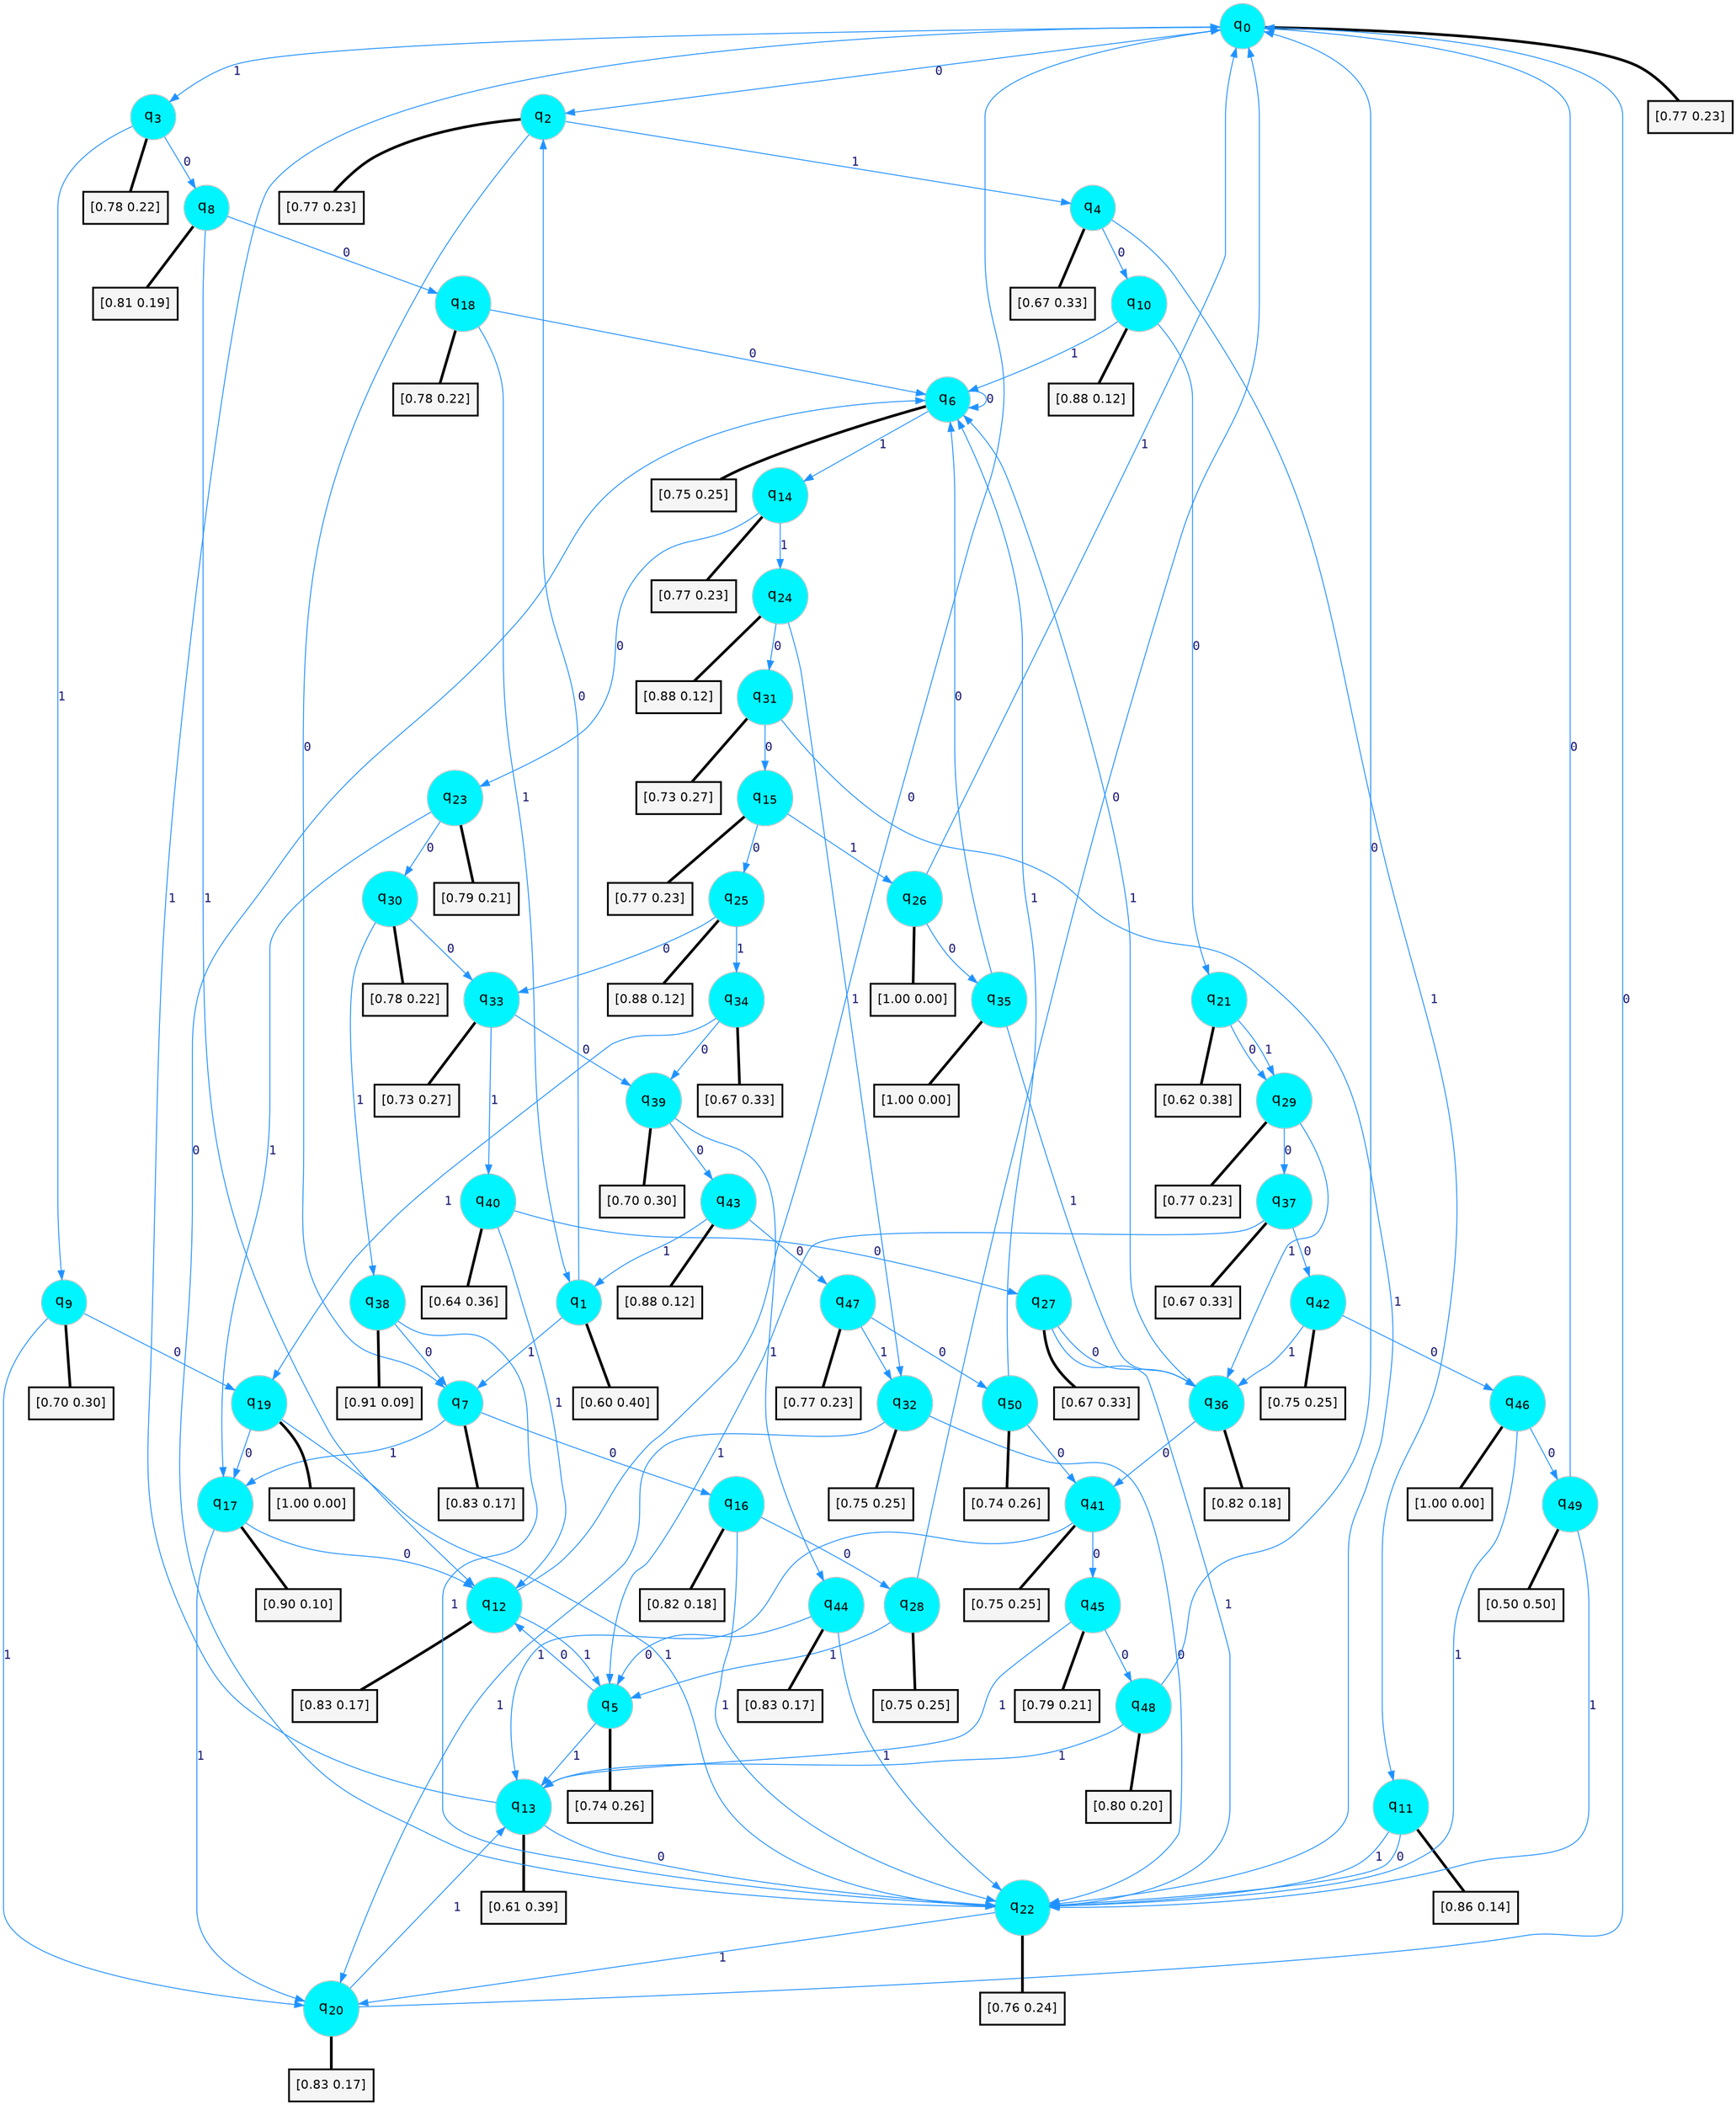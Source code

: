 digraph G {
graph [
bgcolor=transparent, dpi=300, rankdir=TD, size="40,25"];
node [
color=gray, fillcolor=turquoise1, fontcolor=black, fontname=Helvetica, fontsize=16, fontweight=bold, shape=circle, style=filled];
edge [
arrowsize=1, color=dodgerblue1, fontcolor=midnightblue, fontname=courier, fontweight=bold, penwidth=1, style=solid, weight=20];
0[label=<q<SUB>0</SUB>>];
1[label=<q<SUB>1</SUB>>];
2[label=<q<SUB>2</SUB>>];
3[label=<q<SUB>3</SUB>>];
4[label=<q<SUB>4</SUB>>];
5[label=<q<SUB>5</SUB>>];
6[label=<q<SUB>6</SUB>>];
7[label=<q<SUB>7</SUB>>];
8[label=<q<SUB>8</SUB>>];
9[label=<q<SUB>9</SUB>>];
10[label=<q<SUB>10</SUB>>];
11[label=<q<SUB>11</SUB>>];
12[label=<q<SUB>12</SUB>>];
13[label=<q<SUB>13</SUB>>];
14[label=<q<SUB>14</SUB>>];
15[label=<q<SUB>15</SUB>>];
16[label=<q<SUB>16</SUB>>];
17[label=<q<SUB>17</SUB>>];
18[label=<q<SUB>18</SUB>>];
19[label=<q<SUB>19</SUB>>];
20[label=<q<SUB>20</SUB>>];
21[label=<q<SUB>21</SUB>>];
22[label=<q<SUB>22</SUB>>];
23[label=<q<SUB>23</SUB>>];
24[label=<q<SUB>24</SUB>>];
25[label=<q<SUB>25</SUB>>];
26[label=<q<SUB>26</SUB>>];
27[label=<q<SUB>27</SUB>>];
28[label=<q<SUB>28</SUB>>];
29[label=<q<SUB>29</SUB>>];
30[label=<q<SUB>30</SUB>>];
31[label=<q<SUB>31</SUB>>];
32[label=<q<SUB>32</SUB>>];
33[label=<q<SUB>33</SUB>>];
34[label=<q<SUB>34</SUB>>];
35[label=<q<SUB>35</SUB>>];
36[label=<q<SUB>36</SUB>>];
37[label=<q<SUB>37</SUB>>];
38[label=<q<SUB>38</SUB>>];
39[label=<q<SUB>39</SUB>>];
40[label=<q<SUB>40</SUB>>];
41[label=<q<SUB>41</SUB>>];
42[label=<q<SUB>42</SUB>>];
43[label=<q<SUB>43</SUB>>];
44[label=<q<SUB>44</SUB>>];
45[label=<q<SUB>45</SUB>>];
46[label=<q<SUB>46</SUB>>];
47[label=<q<SUB>47</SUB>>];
48[label=<q<SUB>48</SUB>>];
49[label=<q<SUB>49</SUB>>];
50[label=<q<SUB>50</SUB>>];
51[label="[0.77 0.23]", shape=box,fontcolor=black, fontname=Helvetica, fontsize=14, penwidth=2, fillcolor=whitesmoke,color=black];
52[label="[0.60 0.40]", shape=box,fontcolor=black, fontname=Helvetica, fontsize=14, penwidth=2, fillcolor=whitesmoke,color=black];
53[label="[0.77 0.23]", shape=box,fontcolor=black, fontname=Helvetica, fontsize=14, penwidth=2, fillcolor=whitesmoke,color=black];
54[label="[0.78 0.22]", shape=box,fontcolor=black, fontname=Helvetica, fontsize=14, penwidth=2, fillcolor=whitesmoke,color=black];
55[label="[0.67 0.33]", shape=box,fontcolor=black, fontname=Helvetica, fontsize=14, penwidth=2, fillcolor=whitesmoke,color=black];
56[label="[0.74 0.26]", shape=box,fontcolor=black, fontname=Helvetica, fontsize=14, penwidth=2, fillcolor=whitesmoke,color=black];
57[label="[0.75 0.25]", shape=box,fontcolor=black, fontname=Helvetica, fontsize=14, penwidth=2, fillcolor=whitesmoke,color=black];
58[label="[0.83 0.17]", shape=box,fontcolor=black, fontname=Helvetica, fontsize=14, penwidth=2, fillcolor=whitesmoke,color=black];
59[label="[0.81 0.19]", shape=box,fontcolor=black, fontname=Helvetica, fontsize=14, penwidth=2, fillcolor=whitesmoke,color=black];
60[label="[0.70 0.30]", shape=box,fontcolor=black, fontname=Helvetica, fontsize=14, penwidth=2, fillcolor=whitesmoke,color=black];
61[label="[0.88 0.12]", shape=box,fontcolor=black, fontname=Helvetica, fontsize=14, penwidth=2, fillcolor=whitesmoke,color=black];
62[label="[0.86 0.14]", shape=box,fontcolor=black, fontname=Helvetica, fontsize=14, penwidth=2, fillcolor=whitesmoke,color=black];
63[label="[0.83 0.17]", shape=box,fontcolor=black, fontname=Helvetica, fontsize=14, penwidth=2, fillcolor=whitesmoke,color=black];
64[label="[0.61 0.39]", shape=box,fontcolor=black, fontname=Helvetica, fontsize=14, penwidth=2, fillcolor=whitesmoke,color=black];
65[label="[0.77 0.23]", shape=box,fontcolor=black, fontname=Helvetica, fontsize=14, penwidth=2, fillcolor=whitesmoke,color=black];
66[label="[0.77 0.23]", shape=box,fontcolor=black, fontname=Helvetica, fontsize=14, penwidth=2, fillcolor=whitesmoke,color=black];
67[label="[0.82 0.18]", shape=box,fontcolor=black, fontname=Helvetica, fontsize=14, penwidth=2, fillcolor=whitesmoke,color=black];
68[label="[0.90 0.10]", shape=box,fontcolor=black, fontname=Helvetica, fontsize=14, penwidth=2, fillcolor=whitesmoke,color=black];
69[label="[0.78 0.22]", shape=box,fontcolor=black, fontname=Helvetica, fontsize=14, penwidth=2, fillcolor=whitesmoke,color=black];
70[label="[1.00 0.00]", shape=box,fontcolor=black, fontname=Helvetica, fontsize=14, penwidth=2, fillcolor=whitesmoke,color=black];
71[label="[0.83 0.17]", shape=box,fontcolor=black, fontname=Helvetica, fontsize=14, penwidth=2, fillcolor=whitesmoke,color=black];
72[label="[0.62 0.38]", shape=box,fontcolor=black, fontname=Helvetica, fontsize=14, penwidth=2, fillcolor=whitesmoke,color=black];
73[label="[0.76 0.24]", shape=box,fontcolor=black, fontname=Helvetica, fontsize=14, penwidth=2, fillcolor=whitesmoke,color=black];
74[label="[0.79 0.21]", shape=box,fontcolor=black, fontname=Helvetica, fontsize=14, penwidth=2, fillcolor=whitesmoke,color=black];
75[label="[0.88 0.12]", shape=box,fontcolor=black, fontname=Helvetica, fontsize=14, penwidth=2, fillcolor=whitesmoke,color=black];
76[label="[0.88 0.12]", shape=box,fontcolor=black, fontname=Helvetica, fontsize=14, penwidth=2, fillcolor=whitesmoke,color=black];
77[label="[1.00 0.00]", shape=box,fontcolor=black, fontname=Helvetica, fontsize=14, penwidth=2, fillcolor=whitesmoke,color=black];
78[label="[0.67 0.33]", shape=box,fontcolor=black, fontname=Helvetica, fontsize=14, penwidth=2, fillcolor=whitesmoke,color=black];
79[label="[0.75 0.25]", shape=box,fontcolor=black, fontname=Helvetica, fontsize=14, penwidth=2, fillcolor=whitesmoke,color=black];
80[label="[0.77 0.23]", shape=box,fontcolor=black, fontname=Helvetica, fontsize=14, penwidth=2, fillcolor=whitesmoke,color=black];
81[label="[0.78 0.22]", shape=box,fontcolor=black, fontname=Helvetica, fontsize=14, penwidth=2, fillcolor=whitesmoke,color=black];
82[label="[0.73 0.27]", shape=box,fontcolor=black, fontname=Helvetica, fontsize=14, penwidth=2, fillcolor=whitesmoke,color=black];
83[label="[0.75 0.25]", shape=box,fontcolor=black, fontname=Helvetica, fontsize=14, penwidth=2, fillcolor=whitesmoke,color=black];
84[label="[0.73 0.27]", shape=box,fontcolor=black, fontname=Helvetica, fontsize=14, penwidth=2, fillcolor=whitesmoke,color=black];
85[label="[0.67 0.33]", shape=box,fontcolor=black, fontname=Helvetica, fontsize=14, penwidth=2, fillcolor=whitesmoke,color=black];
86[label="[1.00 0.00]", shape=box,fontcolor=black, fontname=Helvetica, fontsize=14, penwidth=2, fillcolor=whitesmoke,color=black];
87[label="[0.82 0.18]", shape=box,fontcolor=black, fontname=Helvetica, fontsize=14, penwidth=2, fillcolor=whitesmoke,color=black];
88[label="[0.67 0.33]", shape=box,fontcolor=black, fontname=Helvetica, fontsize=14, penwidth=2, fillcolor=whitesmoke,color=black];
89[label="[0.91 0.09]", shape=box,fontcolor=black, fontname=Helvetica, fontsize=14, penwidth=2, fillcolor=whitesmoke,color=black];
90[label="[0.70 0.30]", shape=box,fontcolor=black, fontname=Helvetica, fontsize=14, penwidth=2, fillcolor=whitesmoke,color=black];
91[label="[0.64 0.36]", shape=box,fontcolor=black, fontname=Helvetica, fontsize=14, penwidth=2, fillcolor=whitesmoke,color=black];
92[label="[0.75 0.25]", shape=box,fontcolor=black, fontname=Helvetica, fontsize=14, penwidth=2, fillcolor=whitesmoke,color=black];
93[label="[0.75 0.25]", shape=box,fontcolor=black, fontname=Helvetica, fontsize=14, penwidth=2, fillcolor=whitesmoke,color=black];
94[label="[0.88 0.12]", shape=box,fontcolor=black, fontname=Helvetica, fontsize=14, penwidth=2, fillcolor=whitesmoke,color=black];
95[label="[0.83 0.17]", shape=box,fontcolor=black, fontname=Helvetica, fontsize=14, penwidth=2, fillcolor=whitesmoke,color=black];
96[label="[0.79 0.21]", shape=box,fontcolor=black, fontname=Helvetica, fontsize=14, penwidth=2, fillcolor=whitesmoke,color=black];
97[label="[1.00 0.00]", shape=box,fontcolor=black, fontname=Helvetica, fontsize=14, penwidth=2, fillcolor=whitesmoke,color=black];
98[label="[0.77 0.23]", shape=box,fontcolor=black, fontname=Helvetica, fontsize=14, penwidth=2, fillcolor=whitesmoke,color=black];
99[label="[0.80 0.20]", shape=box,fontcolor=black, fontname=Helvetica, fontsize=14, penwidth=2, fillcolor=whitesmoke,color=black];
100[label="[0.50 0.50]", shape=box,fontcolor=black, fontname=Helvetica, fontsize=14, penwidth=2, fillcolor=whitesmoke,color=black];
101[label="[0.74 0.26]", shape=box,fontcolor=black, fontname=Helvetica, fontsize=14, penwidth=2, fillcolor=whitesmoke,color=black];
0->2 [label=0];
0->3 [label=1];
0->51 [arrowhead=none, penwidth=3,color=black];
1->2 [label=0];
1->7 [label=1];
1->52 [arrowhead=none, penwidth=3,color=black];
2->7 [label=0];
2->4 [label=1];
2->53 [arrowhead=none, penwidth=3,color=black];
3->8 [label=0];
3->9 [label=1];
3->54 [arrowhead=none, penwidth=3,color=black];
4->10 [label=0];
4->11 [label=1];
4->55 [arrowhead=none, penwidth=3,color=black];
5->12 [label=0];
5->13 [label=1];
5->56 [arrowhead=none, penwidth=3,color=black];
6->6 [label=0];
6->14 [label=1];
6->57 [arrowhead=none, penwidth=3,color=black];
7->16 [label=0];
7->17 [label=1];
7->58 [arrowhead=none, penwidth=3,color=black];
8->18 [label=0];
8->12 [label=1];
8->59 [arrowhead=none, penwidth=3,color=black];
9->19 [label=0];
9->20 [label=1];
9->60 [arrowhead=none, penwidth=3,color=black];
10->21 [label=0];
10->6 [label=1];
10->61 [arrowhead=none, penwidth=3,color=black];
11->22 [label=0];
11->22 [label=1];
11->62 [arrowhead=none, penwidth=3,color=black];
12->0 [label=0];
12->5 [label=1];
12->63 [arrowhead=none, penwidth=3,color=black];
13->22 [label=0];
13->0 [label=1];
13->64 [arrowhead=none, penwidth=3,color=black];
14->23 [label=0];
14->24 [label=1];
14->65 [arrowhead=none, penwidth=3,color=black];
15->25 [label=0];
15->26 [label=1];
15->66 [arrowhead=none, penwidth=3,color=black];
16->28 [label=0];
16->22 [label=1];
16->67 [arrowhead=none, penwidth=3,color=black];
17->12 [label=0];
17->20 [label=1];
17->68 [arrowhead=none, penwidth=3,color=black];
18->6 [label=0];
18->1 [label=1];
18->69 [arrowhead=none, penwidth=3,color=black];
19->17 [label=0];
19->22 [label=1];
19->70 [arrowhead=none, penwidth=3,color=black];
20->0 [label=0];
20->13 [label=1];
20->71 [arrowhead=none, penwidth=3,color=black];
21->29 [label=0];
21->29 [label=1];
21->72 [arrowhead=none, penwidth=3,color=black];
22->6 [label=0];
22->20 [label=1];
22->73 [arrowhead=none, penwidth=3,color=black];
23->30 [label=0];
23->17 [label=1];
23->74 [arrowhead=none, penwidth=3,color=black];
24->31 [label=0];
24->32 [label=1];
24->75 [arrowhead=none, penwidth=3,color=black];
25->33 [label=0];
25->34 [label=1];
25->76 [arrowhead=none, penwidth=3,color=black];
26->35 [label=0];
26->0 [label=1];
26->77 [arrowhead=none, penwidth=3,color=black];
27->36 [label=0];
27->22 [label=1];
27->78 [arrowhead=none, penwidth=3,color=black];
28->0 [label=0];
28->5 [label=1];
28->79 [arrowhead=none, penwidth=3,color=black];
29->37 [label=0];
29->36 [label=1];
29->80 [arrowhead=none, penwidth=3,color=black];
30->33 [label=0];
30->38 [label=1];
30->81 [arrowhead=none, penwidth=3,color=black];
31->15 [label=0];
31->22 [label=1];
31->82 [arrowhead=none, penwidth=3,color=black];
32->22 [label=0];
32->20 [label=1];
32->83 [arrowhead=none, penwidth=3,color=black];
33->39 [label=0];
33->40 [label=1];
33->84 [arrowhead=none, penwidth=3,color=black];
34->39 [label=0];
34->19 [label=1];
34->85 [arrowhead=none, penwidth=3,color=black];
35->6 [label=0];
35->36 [label=1];
35->86 [arrowhead=none, penwidth=3,color=black];
36->41 [label=0];
36->6 [label=1];
36->87 [arrowhead=none, penwidth=3,color=black];
37->42 [label=0];
37->5 [label=1];
37->88 [arrowhead=none, penwidth=3,color=black];
38->7 [label=0];
38->22 [label=1];
38->89 [arrowhead=none, penwidth=3,color=black];
39->43 [label=0];
39->44 [label=1];
39->90 [arrowhead=none, penwidth=3,color=black];
40->27 [label=0];
40->12 [label=1];
40->91 [arrowhead=none, penwidth=3,color=black];
41->45 [label=0];
41->13 [label=1];
41->92 [arrowhead=none, penwidth=3,color=black];
42->46 [label=0];
42->36 [label=1];
42->93 [arrowhead=none, penwidth=3,color=black];
43->47 [label=0];
43->1 [label=1];
43->94 [arrowhead=none, penwidth=3,color=black];
44->5 [label=0];
44->22 [label=1];
44->95 [arrowhead=none, penwidth=3,color=black];
45->48 [label=0];
45->13 [label=1];
45->96 [arrowhead=none, penwidth=3,color=black];
46->49 [label=0];
46->22 [label=1];
46->97 [arrowhead=none, penwidth=3,color=black];
47->50 [label=0];
47->32 [label=1];
47->98 [arrowhead=none, penwidth=3,color=black];
48->0 [label=0];
48->13 [label=1];
48->99 [arrowhead=none, penwidth=3,color=black];
49->0 [label=0];
49->22 [label=1];
49->100 [arrowhead=none, penwidth=3,color=black];
50->41 [label=0];
50->6 [label=1];
50->101 [arrowhead=none, penwidth=3,color=black];
}

